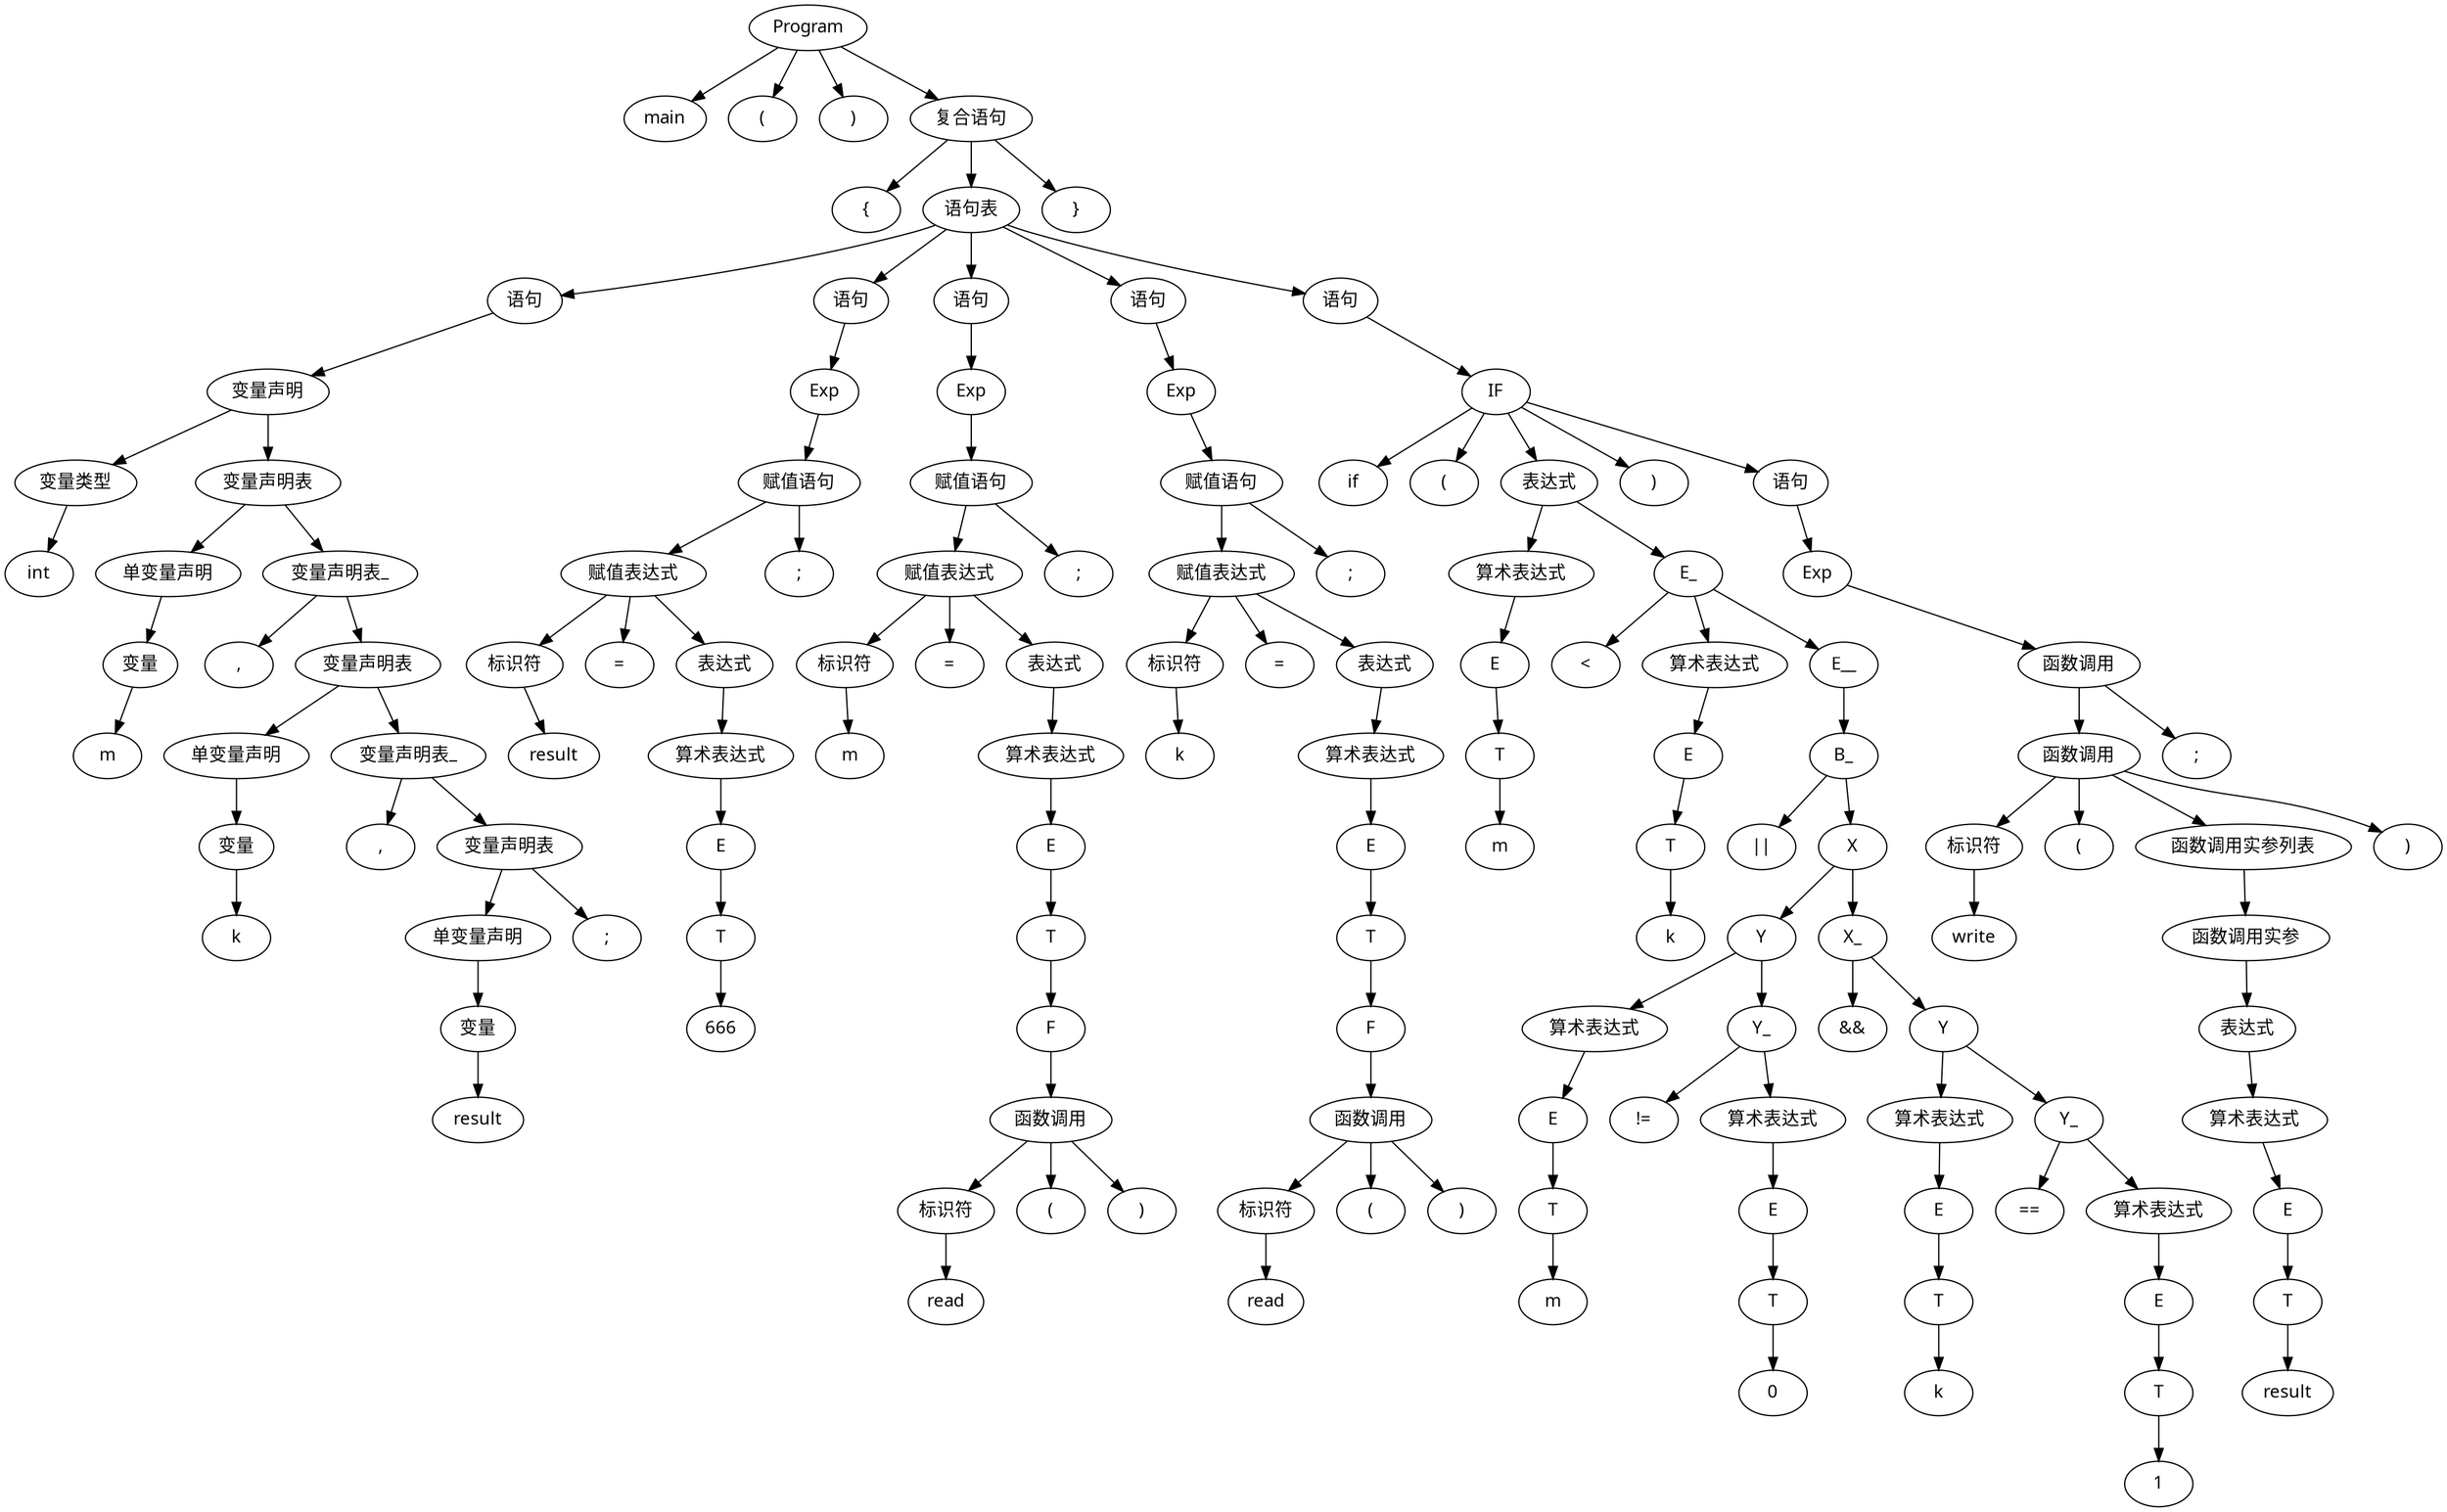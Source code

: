 // test1.1-3.txt
digraph {
	node [fontname="Microsoft YaHei"]
	1 [label=Program]
	2 [label=main]
	3 [label="("]
	4 [label=")"]
	5 [label="复合语句"]
	6 [label="{"]
	7 [label="语句表"]
	8 [label="语句"]
	9 [label="变量声明"]
	10 [label="变量类型"]
	11 [label=int]
	12 [label="变量声明表"]
	13 [label="单变量声明"]
	14 [label="变量"]
	15 [label=m]
	16 [label="变量声明表_"]
	17 [label=","]
	18 [label="变量声明表"]
	19 [label="单变量声明"]
	20 [label="变量"]
	21 [label=k]
	22 [label="变量声明表_"]
	23 [label=","]
	24 [label="变量声明表"]
	25 [label="单变量声明"]
	26 [label="变量"]
	27 [label=result]
	28 [label=";"]
	29 [label="语句"]
	30 [label=Exp]
	31 [label="赋值语句"]
	32 [label="赋值表达式"]
	33 [label="标识符"]
	34 [label=result]
	35 [label="="]
	36 [label="表达式"]
	37 [label="算术表达式"]
	38 [label=E]
	39 [label=T]
	40 [label=666]
	41 [label=";"]
	42 [label="语句"]
	43 [label=Exp]
	44 [label="赋值语句"]
	45 [label="赋值表达式"]
	46 [label="标识符"]
	47 [label=m]
	48 [label="="]
	49 [label="表达式"]
	50 [label="算术表达式"]
	51 [label=E]
	52 [label=T]
	53 [label=F]
	54 [label="函数调用"]
	55 [label="标识符"]
	56 [label=read]
	57 [label="("]
	58 [label=")"]
	59 [label=";"]
	60 [label="语句"]
	61 [label=Exp]
	62 [label="赋值语句"]
	63 [label="赋值表达式"]
	64 [label="标识符"]
	65 [label=k]
	66 [label="="]
	67 [label="表达式"]
	68 [label="算术表达式"]
	69 [label=E]
	70 [label=T]
	71 [label=F]
	72 [label="函数调用"]
	73 [label="标识符"]
	74 [label=read]
	75 [label="("]
	76 [label=")"]
	77 [label=";"]
	78 [label="语句"]
	79 [label=IF]
	80 [label=if]
	81 [label="("]
	82 [label="表达式"]
	83 [label="算术表达式"]
	84 [label=E]
	85 [label=T]
	86 [label=m]
	87 [label=E_]
	88 [label="<"]
	89 [label="算术表达式"]
	90 [label=E]
	91 [label=T]
	92 [label=k]
	93 [label=E__]
	94 [label=B_]
	95 [label="||"]
	96 [label=X]
	97 [label=Y]
	98 [label="算术表达式"]
	99 [label=E]
	100 [label=T]
	101 [label=m]
	102 [label=Y_]
	103 [label="!="]
	104 [label="算术表达式"]
	105 [label=E]
	106 [label=T]
	107 [label=0]
	108 [label=X_]
	109 [label="&&"]
	110 [label=Y]
	111 [label="算术表达式"]
	112 [label=E]
	113 [label=T]
	114 [label=k]
	115 [label=Y_]
	116 [label="=="]
	117 [label="算术表达式"]
	118 [label=E]
	119 [label=T]
	120 [label=1]
	121 [label=")"]
	122 [label="语句"]
	123 [label=Exp]
	124 [label="函数调用"]
	125 [label="函数调用"]
	126 [label="标识符"]
	127 [label=write]
	128 [label="("]
	129 [label="函数调用实参列表"]
	130 [label="函数调用实参"]
	131 [label="表达式"]
	132 [label="算术表达式"]
	133 [label=E]
	134 [label=T]
	135 [label=result]
	136 [label=")"]
	137 [label=";"]
	138 [label="}"]
	1 -> 2
	1 -> 3
	1 -> 4
	1 -> 5
	5 -> 6
	5 -> 7
	7 -> 8
	8 -> 9
	9 -> 10
	10 -> 11
	9 -> 12
	12 -> 13
	13 -> 14
	14 -> 15
	12 -> 16
	16 -> 17
	16 -> 18
	18 -> 19
	19 -> 20
	20 -> 21
	18 -> 22
	22 -> 23
	22 -> 24
	24 -> 25
	25 -> 26
	26 -> 27
	24 -> 28
	7 -> 29
	29 -> 30
	30 -> 31
	31 -> 32
	32 -> 33
	33 -> 34
	32 -> 35
	32 -> 36
	36 -> 37
	37 -> 38
	38 -> 39
	39 -> 40
	31 -> 41
	7 -> 42
	42 -> 43
	43 -> 44
	44 -> 45
	45 -> 46
	46 -> 47
	45 -> 48
	45 -> 49
	49 -> 50
	50 -> 51
	51 -> 52
	52 -> 53
	53 -> 54
	54 -> 55
	55 -> 56
	54 -> 57
	54 -> 58
	44 -> 59
	7 -> 60
	60 -> 61
	61 -> 62
	62 -> 63
	63 -> 64
	64 -> 65
	63 -> 66
	63 -> 67
	67 -> 68
	68 -> 69
	69 -> 70
	70 -> 71
	71 -> 72
	72 -> 73
	73 -> 74
	72 -> 75
	72 -> 76
	62 -> 77
	7 -> 78
	78 -> 79
	79 -> 80
	79 -> 81
	79 -> 82
	82 -> 83
	83 -> 84
	84 -> 85
	85 -> 86
	82 -> 87
	87 -> 88
	87 -> 89
	89 -> 90
	90 -> 91
	91 -> 92
	87 -> 93
	93 -> 94
	94 -> 95
	94 -> 96
	96 -> 97
	97 -> 98
	98 -> 99
	99 -> 100
	100 -> 101
	97 -> 102
	102 -> 103
	102 -> 104
	104 -> 105
	105 -> 106
	106 -> 107
	96 -> 108
	108 -> 109
	108 -> 110
	110 -> 111
	111 -> 112
	112 -> 113
	113 -> 114
	110 -> 115
	115 -> 116
	115 -> 117
	117 -> 118
	118 -> 119
	119 -> 120
	79 -> 121
	79 -> 122
	122 -> 123
	123 -> 124
	124 -> 125
	125 -> 126
	126 -> 127
	125 -> 128
	125 -> 129
	129 -> 130
	130 -> 131
	131 -> 132
	132 -> 133
	133 -> 134
	134 -> 135
	125 -> 136
	124 -> 137
	5 -> 138
}
